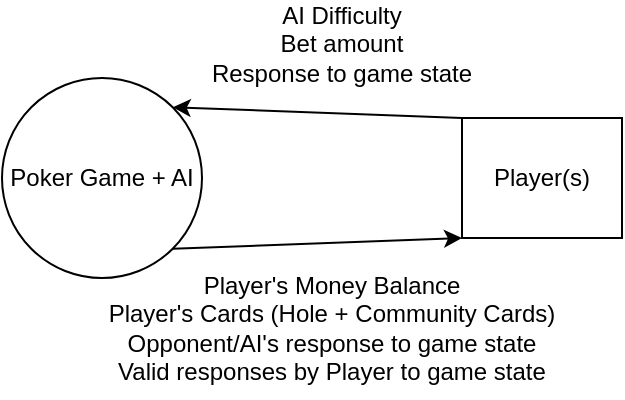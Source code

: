 <mxfile version="13.9.9" type="device"><diagram id="WwIqZuM40aMn0khQAq2i" name="Page-1"><mxGraphModel dx="857" dy="642" grid="0" gridSize="10" guides="1" tooltips="1" connect="1" arrows="1" fold="1" page="1" pageScale="1" pageWidth="850" pageHeight="1100" math="0" shadow="0"><root><mxCell id="0"/><mxCell id="1" parent="0"/><mxCell id="_ZH4qs7v2vrFayXqxbE0-1" value="Poker Game + AI" style="ellipse;whiteSpace=wrap;html=1;aspect=fixed;" vertex="1" parent="1"><mxGeometry x="210" y="190" width="100" height="100" as="geometry"/></mxCell><mxCell id="_ZH4qs7v2vrFayXqxbE0-2" value="Player(s)" style="rounded=0;whiteSpace=wrap;html=1;" vertex="1" parent="1"><mxGeometry x="440" y="210" width="80" height="60" as="geometry"/></mxCell><mxCell id="_ZH4qs7v2vrFayXqxbE0-3" value="" style="endArrow=classic;html=1;exitX=1;exitY=1;exitDx=0;exitDy=0;entryX=0;entryY=1;entryDx=0;entryDy=0;" edge="1" parent="1" source="_ZH4qs7v2vrFayXqxbE0-1" target="_ZH4qs7v2vrFayXqxbE0-2"><mxGeometry width="50" height="50" relative="1" as="geometry"><mxPoint x="400" y="350" as="sourcePoint"/><mxPoint x="440" y="270" as="targetPoint"/></mxGeometry></mxCell><mxCell id="_ZH4qs7v2vrFayXqxbE0-4" value="" style="endArrow=classic;html=1;entryX=1;entryY=0;entryDx=0;entryDy=0;exitX=0;exitY=0;exitDx=0;exitDy=0;" edge="1" parent="1" source="_ZH4qs7v2vrFayXqxbE0-2" target="_ZH4qs7v2vrFayXqxbE0-1"><mxGeometry width="50" height="50" relative="1" as="geometry"><mxPoint x="440" y="210" as="sourcePoint"/><mxPoint x="490" y="280" as="targetPoint"/></mxGeometry></mxCell><mxCell id="_ZH4qs7v2vrFayXqxbE0-5" value="AI Difficulty&lt;br&gt;Bet amount&lt;br&gt;Response to game state&lt;br&gt;&amp;nbsp;" style="text;html=1;strokeColor=none;fillColor=none;align=center;verticalAlign=middle;whiteSpace=wrap;rounded=0;" vertex="1" parent="1"><mxGeometry x="300" y="170" width="160" height="20" as="geometry"/></mxCell><mxCell id="_ZH4qs7v2vrFayXqxbE0-8" value="Player's Money Balance&lt;br&gt;Player's Cards (Hole + Community Cards)&lt;br&gt;Opponent/AI's response to game state&lt;br&gt;Valid responses by Player to game state" style="text;html=1;strokeColor=none;fillColor=none;align=center;verticalAlign=middle;whiteSpace=wrap;rounded=0;" vertex="1" parent="1"><mxGeometry x="250" y="280" width="250" height="70" as="geometry"/></mxCell></root></mxGraphModel></diagram></mxfile>